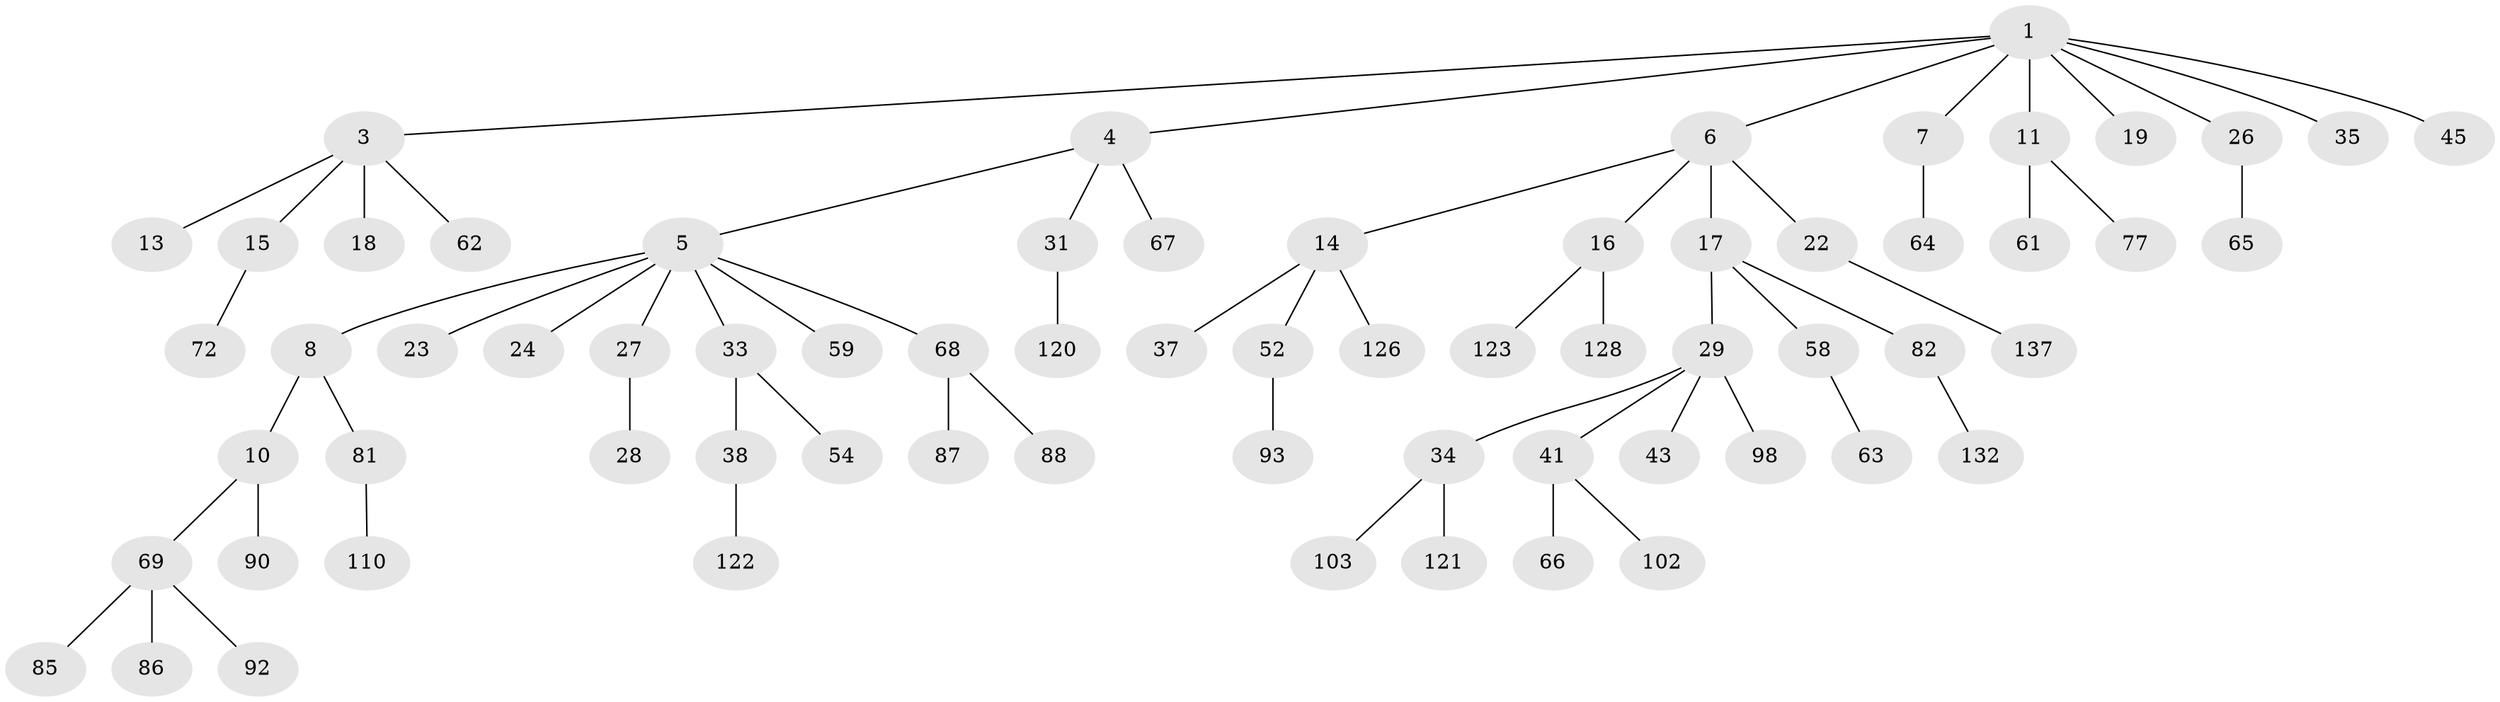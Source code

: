 // original degree distribution, {6: 0.029197080291970802, 5: 0.043795620437956206, 4: 0.029197080291970802, 3: 0.13138686131386862, 1: 0.48905109489051096, 7: 0.0072992700729927005, 2: 0.27007299270072993}
// Generated by graph-tools (version 1.1) at 2025/15/03/09/25 04:15:22]
// undirected, 68 vertices, 67 edges
graph export_dot {
graph [start="1"]
  node [color=gray90,style=filled];
  1 [super="+2"];
  3 [super="+106"];
  4 [super="+20"];
  5 [super="+12+9"];
  6;
  7 [super="+46"];
  8;
  10 [super="+39+74+70"];
  11 [super="+53+50+49+116+36"];
  13;
  14 [super="+124+21"];
  15;
  16;
  17 [super="+32+129"];
  18 [super="+42"];
  19;
  22;
  23;
  24;
  26;
  27 [super="+60"];
  28;
  29 [super="+30"];
  31 [super="+75"];
  33;
  34 [super="+44"];
  35 [super="+71"];
  37;
  38;
  41 [super="+57+117+51+100"];
  43 [super="+109+47"];
  45 [super="+107"];
  52 [super="+89"];
  54;
  58 [super="+96+79"];
  59 [super="+97"];
  61;
  62;
  63;
  64;
  65 [super="+130+131+80+76"];
  66 [super="+118+95"];
  67;
  68;
  69 [super="+83"];
  72;
  77;
  81;
  82 [super="+94"];
  85 [super="+101"];
  86;
  87 [super="+114"];
  88 [super="+104"];
  90;
  92;
  93 [super="+111"];
  98 [super="+135"];
  102;
  103;
  110;
  120;
  121;
  122;
  123;
  126;
  128 [super="+134"];
  132;
  137;
  1 -- 3;
  1 -- 4;
  1 -- 19;
  1 -- 26;
  1 -- 45;
  1 -- 35;
  1 -- 6;
  1 -- 7;
  1 -- 11;
  3 -- 13;
  3 -- 15;
  3 -- 18;
  3 -- 62;
  4 -- 5;
  4 -- 31;
  4 -- 67;
  5 -- 8;
  5 -- 23;
  5 -- 33;
  5 -- 68;
  5 -- 24;
  5 -- 27;
  5 -- 59;
  6 -- 14;
  6 -- 16;
  6 -- 17;
  6 -- 22;
  7 -- 64;
  8 -- 10;
  8 -- 81;
  10 -- 69;
  10 -- 90;
  11 -- 61;
  11 -- 77;
  14 -- 126;
  14 -- 52;
  14 -- 37;
  15 -- 72;
  16 -- 123;
  16 -- 128;
  17 -- 29;
  17 -- 58;
  17 -- 82;
  22 -- 137;
  26 -- 65;
  27 -- 28;
  29 -- 34;
  29 -- 41;
  29 -- 98;
  29 -- 43;
  31 -- 120;
  33 -- 38;
  33 -- 54;
  34 -- 103;
  34 -- 121;
  38 -- 122;
  41 -- 66;
  41 -- 102;
  52 -- 93;
  58 -- 63;
  68 -- 87;
  68 -- 88;
  69 -- 85;
  69 -- 92;
  69 -- 86;
  81 -- 110;
  82 -- 132;
}
